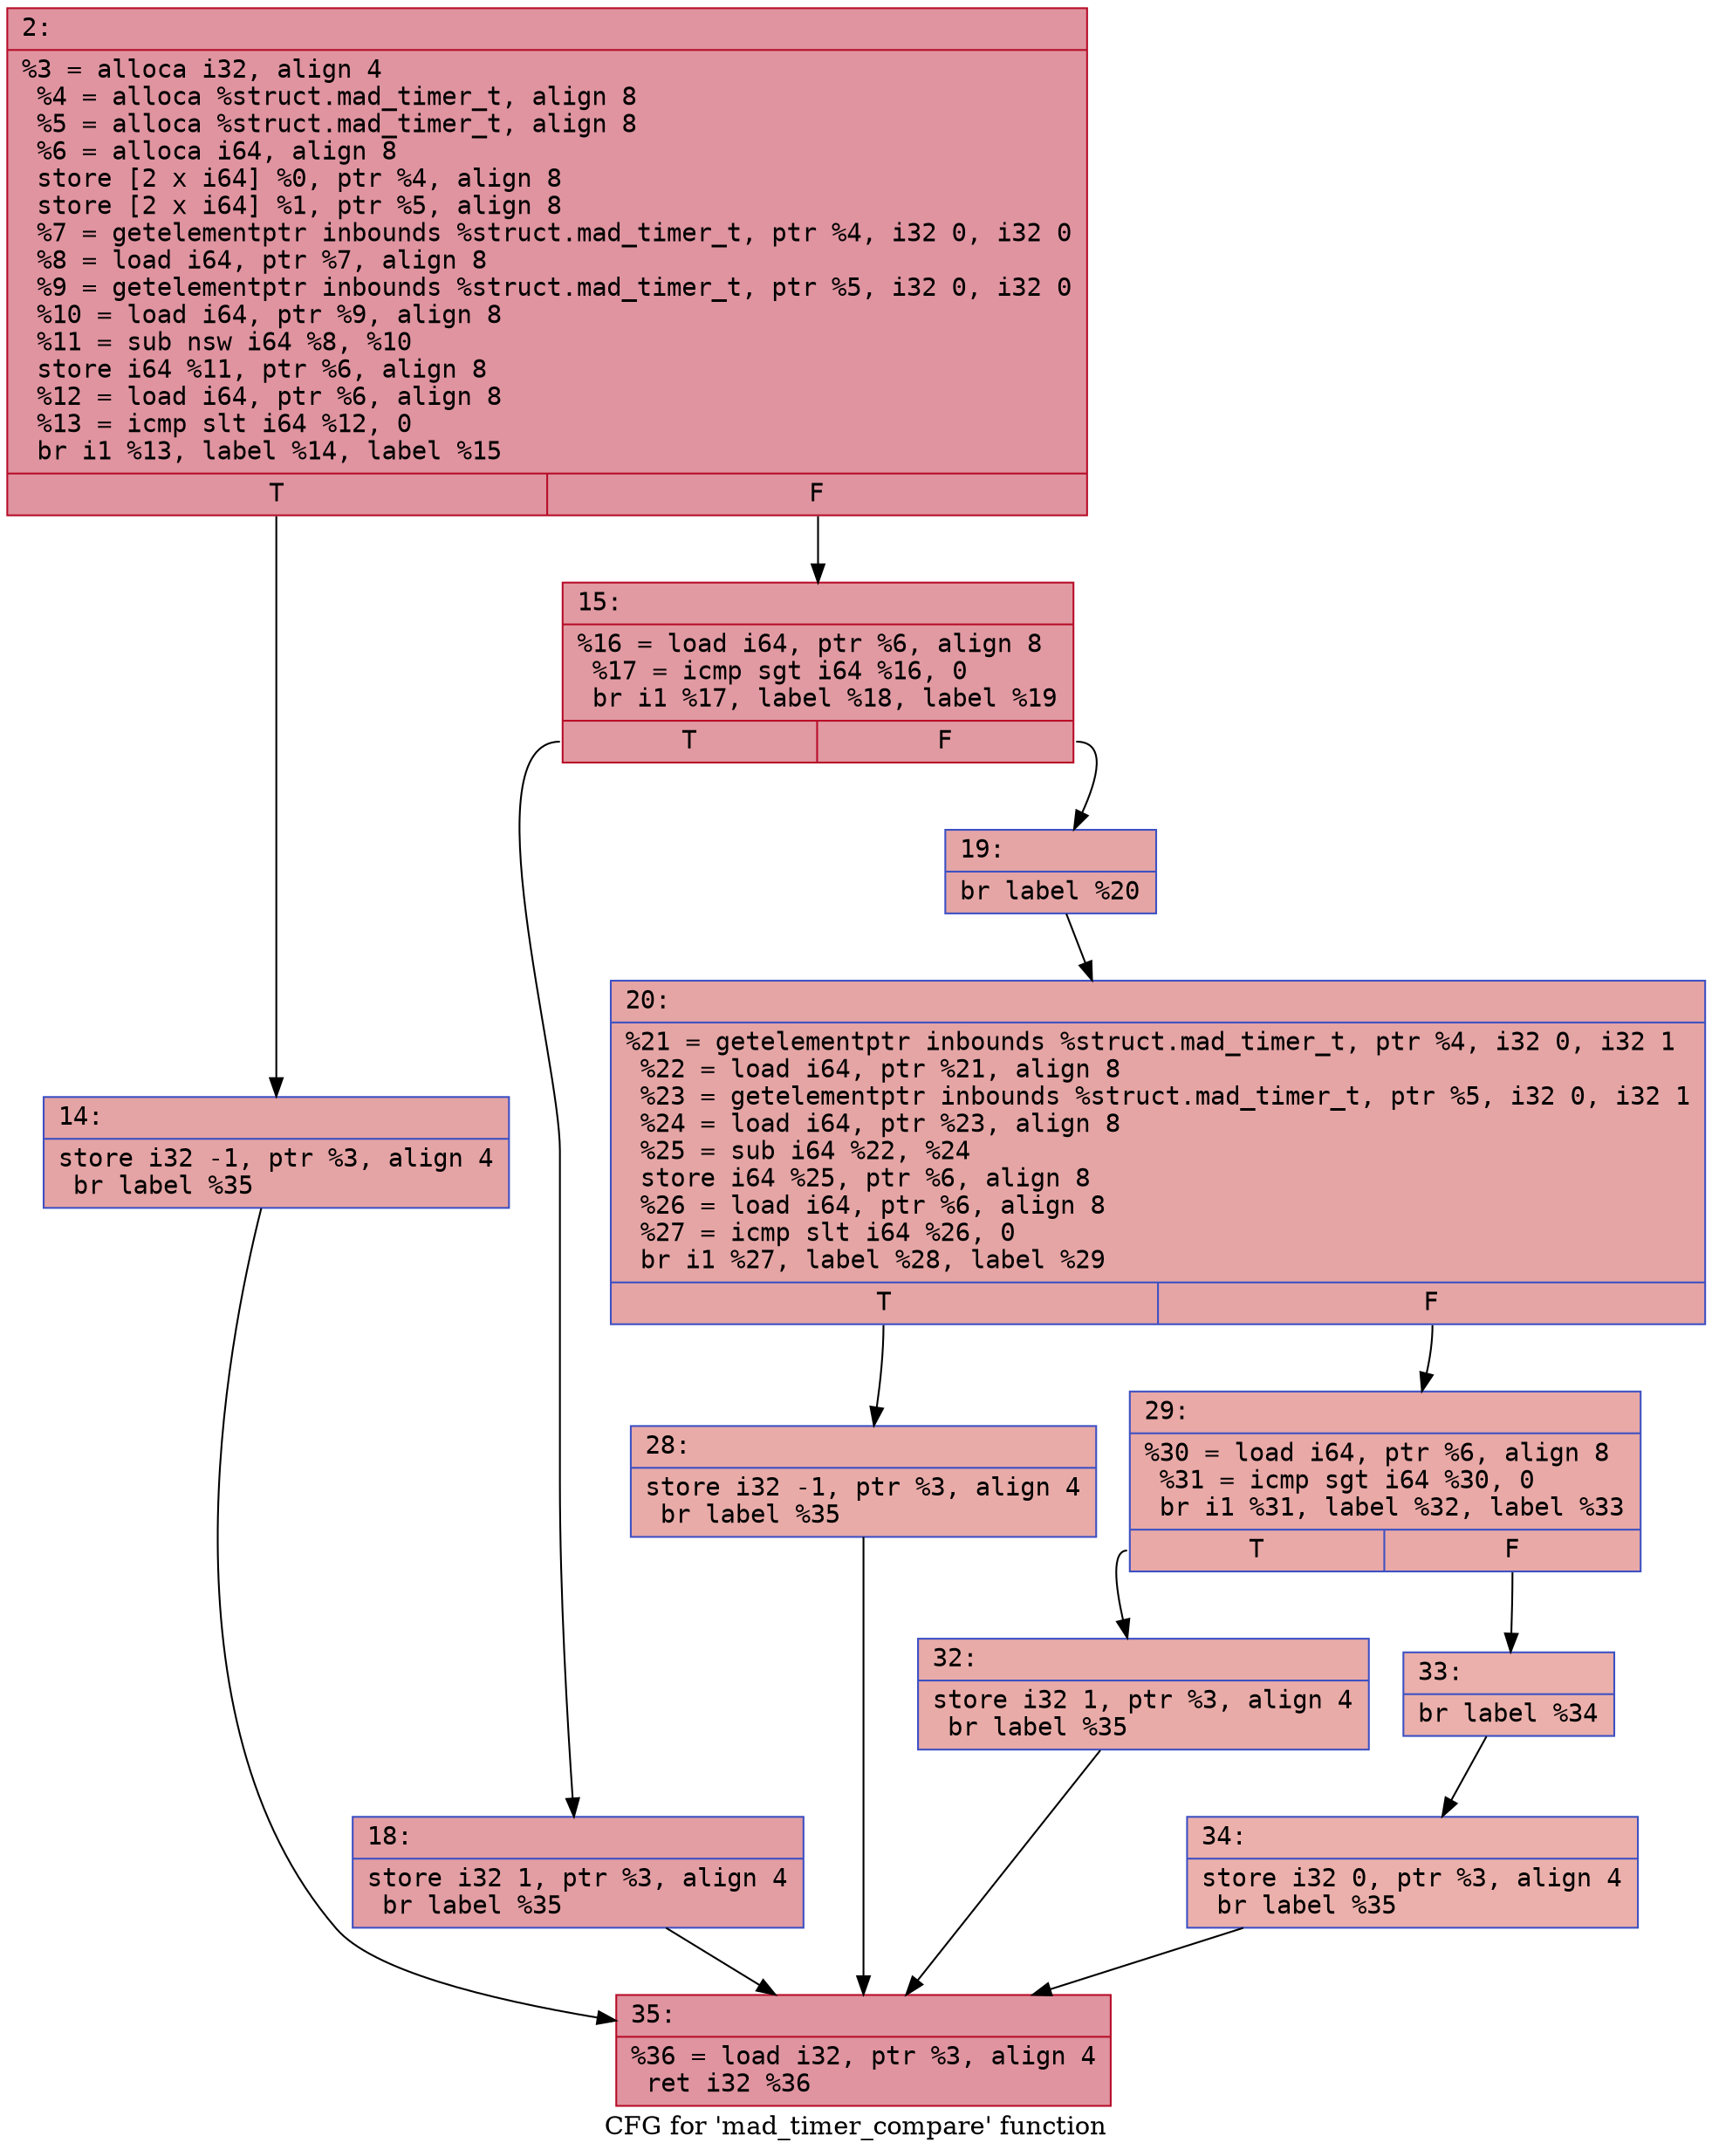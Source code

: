 digraph "CFG for 'mad_timer_compare' function" {
	label="CFG for 'mad_timer_compare' function";

	Node0x6000004bdb80 [shape=record,color="#b70d28ff", style=filled, fillcolor="#b70d2870" fontname="Courier",label="{2:\l|  %3 = alloca i32, align 4\l  %4 = alloca %struct.mad_timer_t, align 8\l  %5 = alloca %struct.mad_timer_t, align 8\l  %6 = alloca i64, align 8\l  store [2 x i64] %0, ptr %4, align 8\l  store [2 x i64] %1, ptr %5, align 8\l  %7 = getelementptr inbounds %struct.mad_timer_t, ptr %4, i32 0, i32 0\l  %8 = load i64, ptr %7, align 8\l  %9 = getelementptr inbounds %struct.mad_timer_t, ptr %5, i32 0, i32 0\l  %10 = load i64, ptr %9, align 8\l  %11 = sub nsw i64 %8, %10\l  store i64 %11, ptr %6, align 8\l  %12 = load i64, ptr %6, align 8\l  %13 = icmp slt i64 %12, 0\l  br i1 %13, label %14, label %15\l|{<s0>T|<s1>F}}"];
	Node0x6000004bdb80:s0 -> Node0x6000004bdbd0[tooltip="2 -> 14\nProbability 37.50%" ];
	Node0x6000004bdb80:s1 -> Node0x6000004bdc20[tooltip="2 -> 15\nProbability 62.50%" ];
	Node0x6000004bdbd0 [shape=record,color="#3d50c3ff", style=filled, fillcolor="#c32e3170" fontname="Courier",label="{14:\l|  store i32 -1, ptr %3, align 4\l  br label %35\l}"];
	Node0x6000004bdbd0 -> Node0x6000004bdef0[tooltip="14 -> 35\nProbability 100.00%" ];
	Node0x6000004bdc20 [shape=record,color="#b70d28ff", style=filled, fillcolor="#bb1b2c70" fontname="Courier",label="{15:\l|  %16 = load i64, ptr %6, align 8\l  %17 = icmp sgt i64 %16, 0\l  br i1 %17, label %18, label %19\l|{<s0>T|<s1>F}}"];
	Node0x6000004bdc20:s0 -> Node0x6000004bdc70[tooltip="15 -> 18\nProbability 62.50%" ];
	Node0x6000004bdc20:s1 -> Node0x6000004bdcc0[tooltip="15 -> 19\nProbability 37.50%" ];
	Node0x6000004bdc70 [shape=record,color="#3d50c3ff", style=filled, fillcolor="#be242e70" fontname="Courier",label="{18:\l|  store i32 1, ptr %3, align 4\l  br label %35\l}"];
	Node0x6000004bdc70 -> Node0x6000004bdef0[tooltip="18 -> 35\nProbability 100.00%" ];
	Node0x6000004bdcc0 [shape=record,color="#3d50c3ff", style=filled, fillcolor="#c5333470" fontname="Courier",label="{19:\l|  br label %20\l}"];
	Node0x6000004bdcc0 -> Node0x6000004bdd10[tooltip="19 -> 20\nProbability 100.00%" ];
	Node0x6000004bdd10 [shape=record,color="#3d50c3ff", style=filled, fillcolor="#c5333470" fontname="Courier",label="{20:\l|  %21 = getelementptr inbounds %struct.mad_timer_t, ptr %4, i32 0, i32 1\l  %22 = load i64, ptr %21, align 8\l  %23 = getelementptr inbounds %struct.mad_timer_t, ptr %5, i32 0, i32 1\l  %24 = load i64, ptr %23, align 8\l  %25 = sub i64 %22, %24\l  store i64 %25, ptr %6, align 8\l  %26 = load i64, ptr %6, align 8\l  %27 = icmp slt i64 %26, 0\l  br i1 %27, label %28, label %29\l|{<s0>T|<s1>F}}"];
	Node0x6000004bdd10:s0 -> Node0x6000004bdd60[tooltip="20 -> 28\nProbability 37.50%" ];
	Node0x6000004bdd10:s1 -> Node0x6000004bddb0[tooltip="20 -> 29\nProbability 62.50%" ];
	Node0x6000004bdd60 [shape=record,color="#3d50c3ff", style=filled, fillcolor="#cc403a70" fontname="Courier",label="{28:\l|  store i32 -1, ptr %3, align 4\l  br label %35\l}"];
	Node0x6000004bdd60 -> Node0x6000004bdef0[tooltip="28 -> 35\nProbability 100.00%" ];
	Node0x6000004bddb0 [shape=record,color="#3d50c3ff", style=filled, fillcolor="#ca3b3770" fontname="Courier",label="{29:\l|  %30 = load i64, ptr %6, align 8\l  %31 = icmp sgt i64 %30, 0\l  br i1 %31, label %32, label %33\l|{<s0>T|<s1>F}}"];
	Node0x6000004bddb0:s0 -> Node0x6000004bde00[tooltip="29 -> 32\nProbability 62.50%" ];
	Node0x6000004bddb0:s1 -> Node0x6000004bde50[tooltip="29 -> 33\nProbability 37.50%" ];
	Node0x6000004bde00 [shape=record,color="#3d50c3ff", style=filled, fillcolor="#cc403a70" fontname="Courier",label="{32:\l|  store i32 1, ptr %3, align 4\l  br label %35\l}"];
	Node0x6000004bde00 -> Node0x6000004bdef0[tooltip="32 -> 35\nProbability 100.00%" ];
	Node0x6000004bde50 [shape=record,color="#3d50c3ff", style=filled, fillcolor="#d24b4070" fontname="Courier",label="{33:\l|  br label %34\l}"];
	Node0x6000004bde50 -> Node0x6000004bdea0[tooltip="33 -> 34\nProbability 100.00%" ];
	Node0x6000004bdea0 [shape=record,color="#3d50c3ff", style=filled, fillcolor="#d24b4070" fontname="Courier",label="{34:\l|  store i32 0, ptr %3, align 4\l  br label %35\l}"];
	Node0x6000004bdea0 -> Node0x6000004bdef0[tooltip="34 -> 35\nProbability 100.00%" ];
	Node0x6000004bdef0 [shape=record,color="#b70d28ff", style=filled, fillcolor="#b70d2870" fontname="Courier",label="{35:\l|  %36 = load i32, ptr %3, align 4\l  ret i32 %36\l}"];
}
